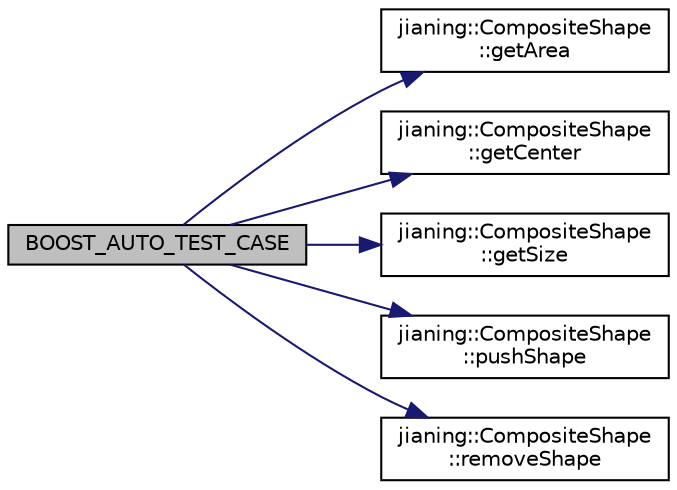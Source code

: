 digraph "BOOST_AUTO_TEST_CASE"
{
 // LATEX_PDF_SIZE
  edge [fontname="Helvetica",fontsize="10",labelfontname="Helvetica",labelfontsize="10"];
  node [fontname="Helvetica",fontsize="10",shape=record];
  rankdir="LR";
  Node1 [label="BOOST_AUTO_TEST_CASE",height=0.2,width=0.4,color="black", fillcolor="grey75", style="filled", fontcolor="black",tooltip=" "];
  Node1 -> Node2 [color="midnightblue",fontsize="10",style="solid",fontname="Helvetica"];
  Node2 [label="jianing::CompositeShape\l::getArea",height=0.2,width=0.4,color="black", fillcolor="white", style="filled",URL="$classjianing_1_1_composite_shape.html#aad7dabca6105b2c6db84c8dfb3264200",tooltip=" "];
  Node1 -> Node3 [color="midnightblue",fontsize="10",style="solid",fontname="Helvetica"];
  Node3 [label="jianing::CompositeShape\l::getCenter",height=0.2,width=0.4,color="black", fillcolor="white", style="filled",URL="$classjianing_1_1_composite_shape.html#afd9b5e4158236603ed0cc26383c8109e",tooltip=" "];
  Node1 -> Node4 [color="midnightblue",fontsize="10",style="solid",fontname="Helvetica"];
  Node4 [label="jianing::CompositeShape\l::getSize",height=0.2,width=0.4,color="black", fillcolor="white", style="filled",URL="$classjianing_1_1_composite_shape.html#abe7aec79495a5da0ab224d06ede006bf",tooltip=" "];
  Node1 -> Node5 [color="midnightblue",fontsize="10",style="solid",fontname="Helvetica"];
  Node5 [label="jianing::CompositeShape\l::pushShape",height=0.2,width=0.4,color="black", fillcolor="white", style="filled",URL="$classjianing_1_1_composite_shape.html#aec71c9f692ebd3ab7789382a633fa73f",tooltip=" "];
  Node1 -> Node6 [color="midnightblue",fontsize="10",style="solid",fontname="Helvetica"];
  Node6 [label="jianing::CompositeShape\l::removeShape",height=0.2,width=0.4,color="black", fillcolor="white", style="filled",URL="$classjianing_1_1_composite_shape.html#a4b500e2a059e4a674f1d21daef7df27d",tooltip=" "];
}

